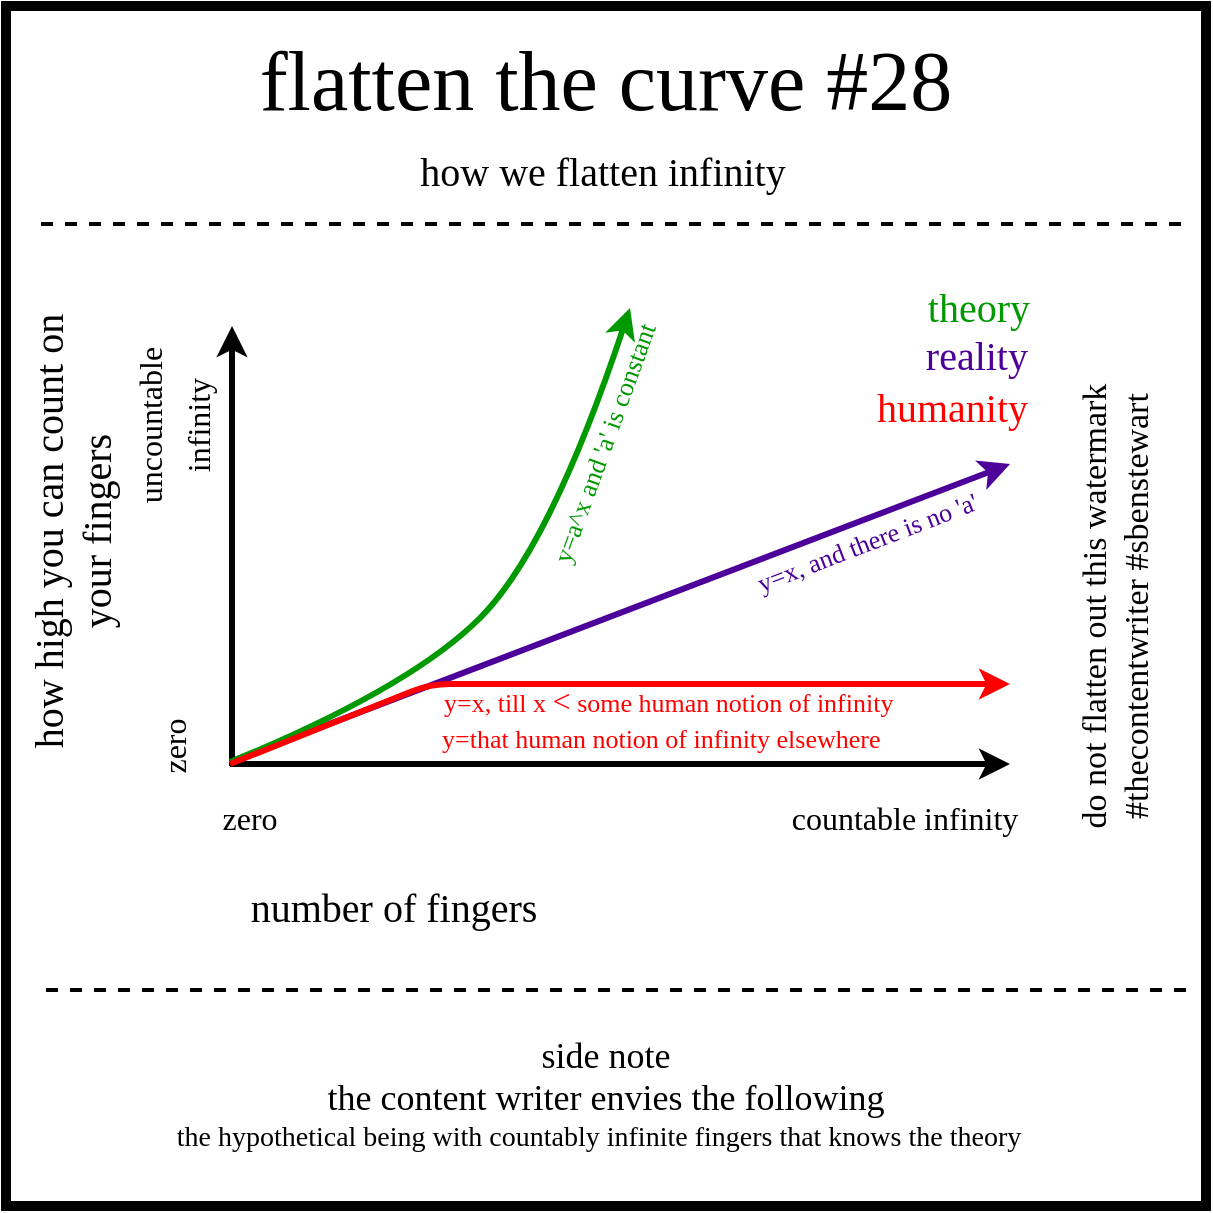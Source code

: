 <mxfile version="13.1.3" type="device"><diagram id="dX7Dphyso45SB9-RoEhv" name="Page-1"><mxGraphModel dx="743" dy="474" grid="1" gridSize="10" guides="1" tooltips="1" connect="1" arrows="1" fold="1" page="1" pageScale="1" pageWidth="827" pageHeight="1169" math="0" shadow="0"><root><mxCell id="0"/><mxCell id="1" parent="0"/><mxCell id="nfxZPmU7g6QgWNAvG-ER-2" value="" style="whiteSpace=wrap;html=1;aspect=fixed;strokeWidth=5;fillColor=none;fontFamily=xkcd;" parent="1" vertex="1"><mxGeometry x="210" y="90" width="600" height="600" as="geometry"/></mxCell><mxCell id="L_Pzf_iVGUzFS7Sn7bNm-13" value="" style="endArrow=classic;html=1;strokeWidth=3;strokeColor=#4C0099;" parent="1" edge="1"><mxGeometry width="50" height="50" relative="1" as="geometry"><mxPoint x="322" y="468" as="sourcePoint"/><mxPoint x="712" y="319" as="targetPoint"/></mxGeometry></mxCell><mxCell id="8b6ggLF4gSHIukh4vJdm-18" value="&lt;font&gt;&lt;font style=&quot;font-size: 42px&quot;&gt;flatten the curve #28&lt;/font&gt;&lt;br&gt;&lt;/font&gt;" style="text;html=1;strokeColor=none;fillColor=none;align=center;verticalAlign=middle;whiteSpace=wrap;rounded=0;fontFamily=xkcd;" parent="1" vertex="1"><mxGeometry x="225" y="118" width="570" height="20" as="geometry"/></mxCell><mxCell id="8b6ggLF4gSHIukh4vJdm-24" value="&lt;font&gt;&lt;span style=&quot;font-size: 20px&quot;&gt;how we flatten infinity&lt;/span&gt;&lt;br&gt;&lt;/font&gt;" style="text;html=1;strokeColor=none;fillColor=none;align=center;verticalAlign=middle;whiteSpace=wrap;rounded=0;fontFamily=xkcd;" parent="1" vertex="1"><mxGeometry x="249.25" y="162" width="518.5" height="20" as="geometry"/></mxCell><mxCell id="8b6ggLF4gSHIukh4vJdm-30" value="" style="endArrow=none;dashed=1;html=1;strokeWidth=2;" parent="1" edge="1"><mxGeometry width="50" height="50" relative="1" as="geometry"><mxPoint x="797.5" y="199" as="sourcePoint"/><mxPoint x="222.5" y="199" as="targetPoint"/></mxGeometry></mxCell><mxCell id="k-dpR7HA_-HZ3Fbqk2lw-16" value="" style="endArrow=none;dashed=1;html=1;strokeWidth=2;" parent="1" edge="1"><mxGeometry width="50" height="50" relative="1" as="geometry"><mxPoint x="800" y="582" as="sourcePoint"/><mxPoint x="225" y="582" as="targetPoint"/></mxGeometry></mxCell><mxCell id="k-dpR7HA_-HZ3Fbqk2lw-17" value="&lt;font style=&quot;font-size: 14px&quot;&gt;&lt;span style=&quot;font-size: 18px&quot;&gt;side note&lt;br&gt;the content writer envies the following&lt;br&gt;&lt;/span&gt;the hypothetical being with countably infinite fingers that knows the theory&amp;nbsp;&amp;nbsp;&lt;br&gt;&lt;/font&gt;" style="text;html=1;strokeColor=none;fillColor=none;align=center;verticalAlign=middle;whiteSpace=wrap;rounded=0;fontFamily=xkcd;" parent="1" vertex="1"><mxGeometry x="210" y="594" width="600" height="80" as="geometry"/></mxCell><mxCell id="euaHSMH8fYii958cPEId-22" style="edgeStyle=orthogonalEdgeStyle;rounded=0;orthogonalLoop=1;jettySize=auto;html=1;exitX=0.5;exitY=1;exitDx=0;exitDy=0;strokeWidth=2;" parent="1" edge="1"><mxGeometry relative="1" as="geometry"><mxPoint x="661" y="451" as="sourcePoint"/><mxPoint x="661" y="451" as="targetPoint"/></mxGeometry></mxCell><mxCell id="pKVuHFSoDqtFi99w7tCS-15" value="&lt;font style=&quot;font-size: 17px&quot;&gt;&lt;font style=&quot;font-size: 17px&quot;&gt;do not flatten out this watermark&lt;br&gt;&lt;/font&gt;#thecontentwriter #sbenstewart&lt;br&gt;&lt;/font&gt;" style="text;html=1;strokeColor=none;fillColor=none;align=center;verticalAlign=middle;whiteSpace=wrap;rounded=0;rotation=-90;fontFamily=xkcd;" parent="1" vertex="1"><mxGeometry x="605" y="380" width="320" height="20" as="geometry"/></mxCell><mxCell id="odyUgtSx1SayHA9AFXie-3" value="how high you can count on your fingers" style="text;html=1;strokeColor=none;fillColor=none;align=center;verticalAlign=middle;whiteSpace=wrap;rounded=0;fontFamily=xkcd;rotation=-90;fontSize=20;" parent="1" vertex="1"><mxGeometry x="122" y="342.5" width="240" height="20" as="geometry"/></mxCell><mxCell id="odyUgtSx1SayHA9AFXie-14" value="&lt;font style=&quot;font-size: 20px&quot;&gt;number of fingers&lt;/font&gt;" style="text;html=1;strokeColor=none;fillColor=none;align=center;verticalAlign=middle;whiteSpace=wrap;rounded=0;fontFamily=xkcd;rotation=0;fontSize=20;" parent="1" vertex="1"><mxGeometry x="266" y="530" width="276" height="20" as="geometry"/></mxCell><mxCell id="fDQIreuMYDqUIn-pE7Gs-9" value="&lt;font style=&quot;font-size: 16px&quot;&gt;zero&lt;br&gt;&lt;/font&gt;" style="text;html=1;strokeColor=none;fillColor=none;align=center;verticalAlign=middle;whiteSpace=wrap;rounded=0;fontFamily=xkcd;rotation=0;fontSize=20;" parent="1" vertex="1"><mxGeometry x="282" y="484" width="100" height="20" as="geometry"/></mxCell><mxCell id="odyUgtSx1SayHA9AFXie-1" value="" style="endArrow=classic;html=1;strokeWidth=3;startArrow=none;startFill=0;" parent="1" edge="1"><mxGeometry width="50" height="50" relative="1" as="geometry"><mxPoint x="323" y="470" as="sourcePoint"/><mxPoint x="323" y="250" as="targetPoint"/></mxGeometry></mxCell><mxCell id="odyUgtSx1SayHA9AFXie-2" value="" style="endArrow=classic;html=1;strokeWidth=3;" parent="1" edge="1"><mxGeometry width="50" height="50" relative="1" as="geometry"><mxPoint x="322" y="469" as="sourcePoint"/><mxPoint x="712" y="469" as="targetPoint"/></mxGeometry></mxCell><mxCell id="L_Pzf_iVGUzFS7Sn7bNm-9" value="&lt;span style=&quot;font-size: 16px&quot;&gt;countable infinity&lt;/span&gt;" style="text;html=1;strokeColor=none;fillColor=none;align=center;verticalAlign=middle;whiteSpace=wrap;rounded=0;fontFamily=xkcd;rotation=0;fontSize=20;" parent="1" vertex="1"><mxGeometry x="567" y="484" width="185" height="20" as="geometry"/></mxCell><mxCell id="L_Pzf_iVGUzFS7Sn7bNm-19" value="&lt;font style=&quot;font-size: 20px&quot; color=&quot;#009900&quot;&gt;theory&lt;/font&gt;" style="text;html=1;strokeColor=none;fillColor=none;align=right;verticalAlign=middle;whiteSpace=wrap;rounded=0;fontFamily=xkcd;rotation=0;fontSize=20;" parent="1" vertex="1"><mxGeometry x="595.63" y="230" width="127.75" height="20" as="geometry"/></mxCell><mxCell id="2io5FAEX0LE9WWSIkYiG-1" value="&lt;font style=&quot;font-size: 16px&quot;&gt;zero&lt;br&gt;&lt;/font&gt;" style="text;html=1;strokeColor=none;fillColor=none;align=center;verticalAlign=middle;whiteSpace=wrap;rounded=0;fontFamily=xkcd;rotation=-90;fontSize=20;" vertex="1" parent="1"><mxGeometry x="242" y="450" width="100" height="20" as="geometry"/></mxCell><mxCell id="2io5FAEX0LE9WWSIkYiG-3" value="&lt;span style=&quot;font-size: 16px&quot;&gt;uncountable &lt;br&gt;infinity&lt;/span&gt;" style="text;html=1;strokeColor=none;fillColor=none;align=center;verticalAlign=middle;whiteSpace=wrap;rounded=0;fontFamily=xkcd;rotation=-90;fontSize=20;" vertex="1" parent="1"><mxGeometry x="199.5" y="290" width="185" height="20" as="geometry"/></mxCell><mxCell id="2io5FAEX0LE9WWSIkYiG-4" value="" style="curved=1;endArrow=classic;html=1;strokeWidth=3;strokeColor=#009900;" edge="1" parent="1"><mxGeometry width="50" height="50" relative="1" as="geometry"><mxPoint x="322" y="468" as="sourcePoint"/><mxPoint x="522" y="241" as="targetPoint"/><Array as="points"><mxPoint x="412" y="431"/><mxPoint x="482" y="361"/></Array></mxGeometry></mxCell><mxCell id="2io5FAEX0LE9WWSIkYiG-5" value="" style="endArrow=classic;html=1;strokeWidth=3;strokeColor=#FF0000;" edge="1" parent="1"><mxGeometry width="50" height="50" relative="1" as="geometry"><mxPoint x="322" y="469" as="sourcePoint"/><mxPoint x="712" y="429" as="targetPoint"/><Array as="points"><mxPoint x="422" y="429"/></Array></mxGeometry></mxCell><mxCell id="2io5FAEX0LE9WWSIkYiG-6" value="&lt;font color=&quot;#4c0099&quot;&gt;reality&lt;/font&gt;" style="text;html=1;strokeColor=none;fillColor=none;align=right;verticalAlign=middle;whiteSpace=wrap;rounded=0;fontFamily=xkcd;rotation=0;fontSize=20;" vertex="1" parent="1"><mxGeometry x="542" y="254" width="181.38" height="20" as="geometry"/></mxCell><mxCell id="2io5FAEX0LE9WWSIkYiG-7" value="&lt;font color=&quot;#ff0000&quot;&gt;humanity&lt;/font&gt;" style="text;html=1;strokeColor=none;fillColor=none;align=right;verticalAlign=middle;whiteSpace=wrap;rounded=0;fontFamily=xkcd;rotation=0;fontSize=20;" vertex="1" parent="1"><mxGeometry x="542" y="280" width="181.38" height="20" as="geometry"/></mxCell><mxCell id="2io5FAEX0LE9WWSIkYiG-8" value="&lt;font style=&quot;font-size: 13px&quot; color=&quot;#009900&quot; face=&quot;Comic Sans MS&quot;&gt;y=a^x and 'a' is constant&lt;/font&gt;" style="text;html=1;strokeColor=none;fillColor=none;align=right;verticalAlign=middle;whiteSpace=wrap;rounded=0;fontFamily=xkcd;rotation=-70;fontSize=20;" vertex="1" parent="1"><mxGeometry x="421" y="311.5" width="160" height="20" as="geometry"/></mxCell><mxCell id="2io5FAEX0LE9WWSIkYiG-9" value="&lt;font style=&quot;font-size: 13px&quot; face=&quot;Comic Sans MS&quot; color=&quot;#4c0099&quot;&gt;y=x, and there is no 'a'&lt;/font&gt;" style="text;html=1;strokeColor=none;fillColor=none;align=right;verticalAlign=middle;whiteSpace=wrap;rounded=0;fontFamily=xkcd;rotation=-21;fontSize=20;" vertex="1" parent="1"><mxGeometry x="542" y="352" width="159.18" height="20" as="geometry"/></mxCell><mxCell id="2io5FAEX0LE9WWSIkYiG-10" value="&lt;font style=&quot;font-size: 13px&quot; face=&quot;Comic Sans MS&quot; color=&quot;#ff0000&quot;&gt;y=x, till x &lt;/font&gt;&lt;font style=&quot;font-size: 16px&quot; face=&quot;Comic Sans MS&quot; color=&quot;#ff0000&quot;&gt;&amp;lt;&lt;/font&gt;&lt;font style=&quot;font-size: 13px&quot; face=&quot;Comic Sans MS&quot; color=&quot;#ff0000&quot;&gt;&amp;nbsp;some human notion of infinity&lt;/font&gt;" style="text;html=1;strokeColor=none;fillColor=none;align=left;verticalAlign=middle;whiteSpace=wrap;rounded=0;fontFamily=xkcd;rotation=0;fontSize=20;" vertex="1" parent="1"><mxGeometry x="427" y="425" width="270" height="20" as="geometry"/></mxCell><mxCell id="2io5FAEX0LE9WWSIkYiG-11" value="&lt;font style=&quot;font-size: 13px&quot; face=&quot;Comic Sans MS&quot; color=&quot;#ff0000&quot;&gt;y=that&amp;nbsp;&lt;/font&gt;&lt;span style=&quot;color: rgb(255 , 0 , 0) ; font-family: &amp;#34;comic sans ms&amp;#34; ; font-size: 13px&quot;&gt;human notion of infinity elsewhere&lt;/span&gt;" style="text;html=1;strokeColor=none;fillColor=none;align=left;verticalAlign=middle;whiteSpace=wrap;rounded=0;fontFamily=xkcd;rotation=0;fontSize=20;" vertex="1" parent="1"><mxGeometry x="426" y="448" width="270" height="10" as="geometry"/></mxCell></root></mxGraphModel></diagram></mxfile>